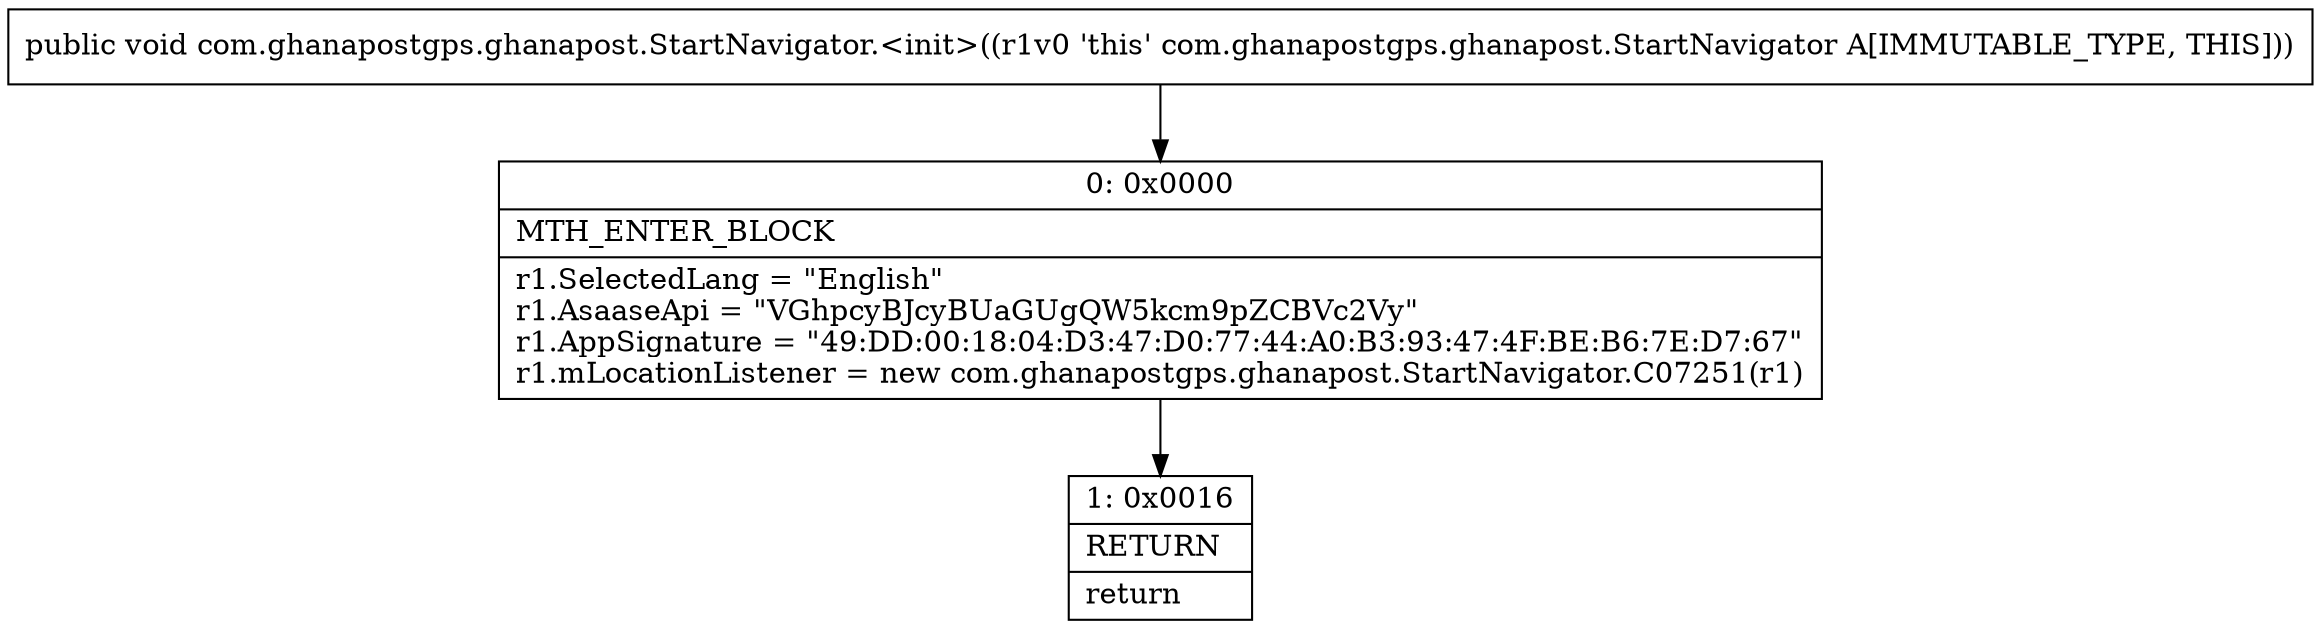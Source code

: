 digraph "CFG forcom.ghanapostgps.ghanapost.StartNavigator.\<init\>()V" {
Node_0 [shape=record,label="{0\:\ 0x0000|MTH_ENTER_BLOCK\l|r1.SelectedLang = \"English\"\lr1.AsaaseApi = \"VGhpcyBJcyBUaGUgQW5kcm9pZCBVc2Vy\"\lr1.AppSignature = \"49:DD:00:18:04:D3:47:D0:77:44:A0:B3:93:47:4F:BE:B6:7E:D7:67\"\lr1.mLocationListener = new com.ghanapostgps.ghanapost.StartNavigator.C07251(r1)\l}"];
Node_1 [shape=record,label="{1\:\ 0x0016|RETURN\l|return\l}"];
MethodNode[shape=record,label="{public void com.ghanapostgps.ghanapost.StartNavigator.\<init\>((r1v0 'this' com.ghanapostgps.ghanapost.StartNavigator A[IMMUTABLE_TYPE, THIS])) }"];
MethodNode -> Node_0;
Node_0 -> Node_1;
}

